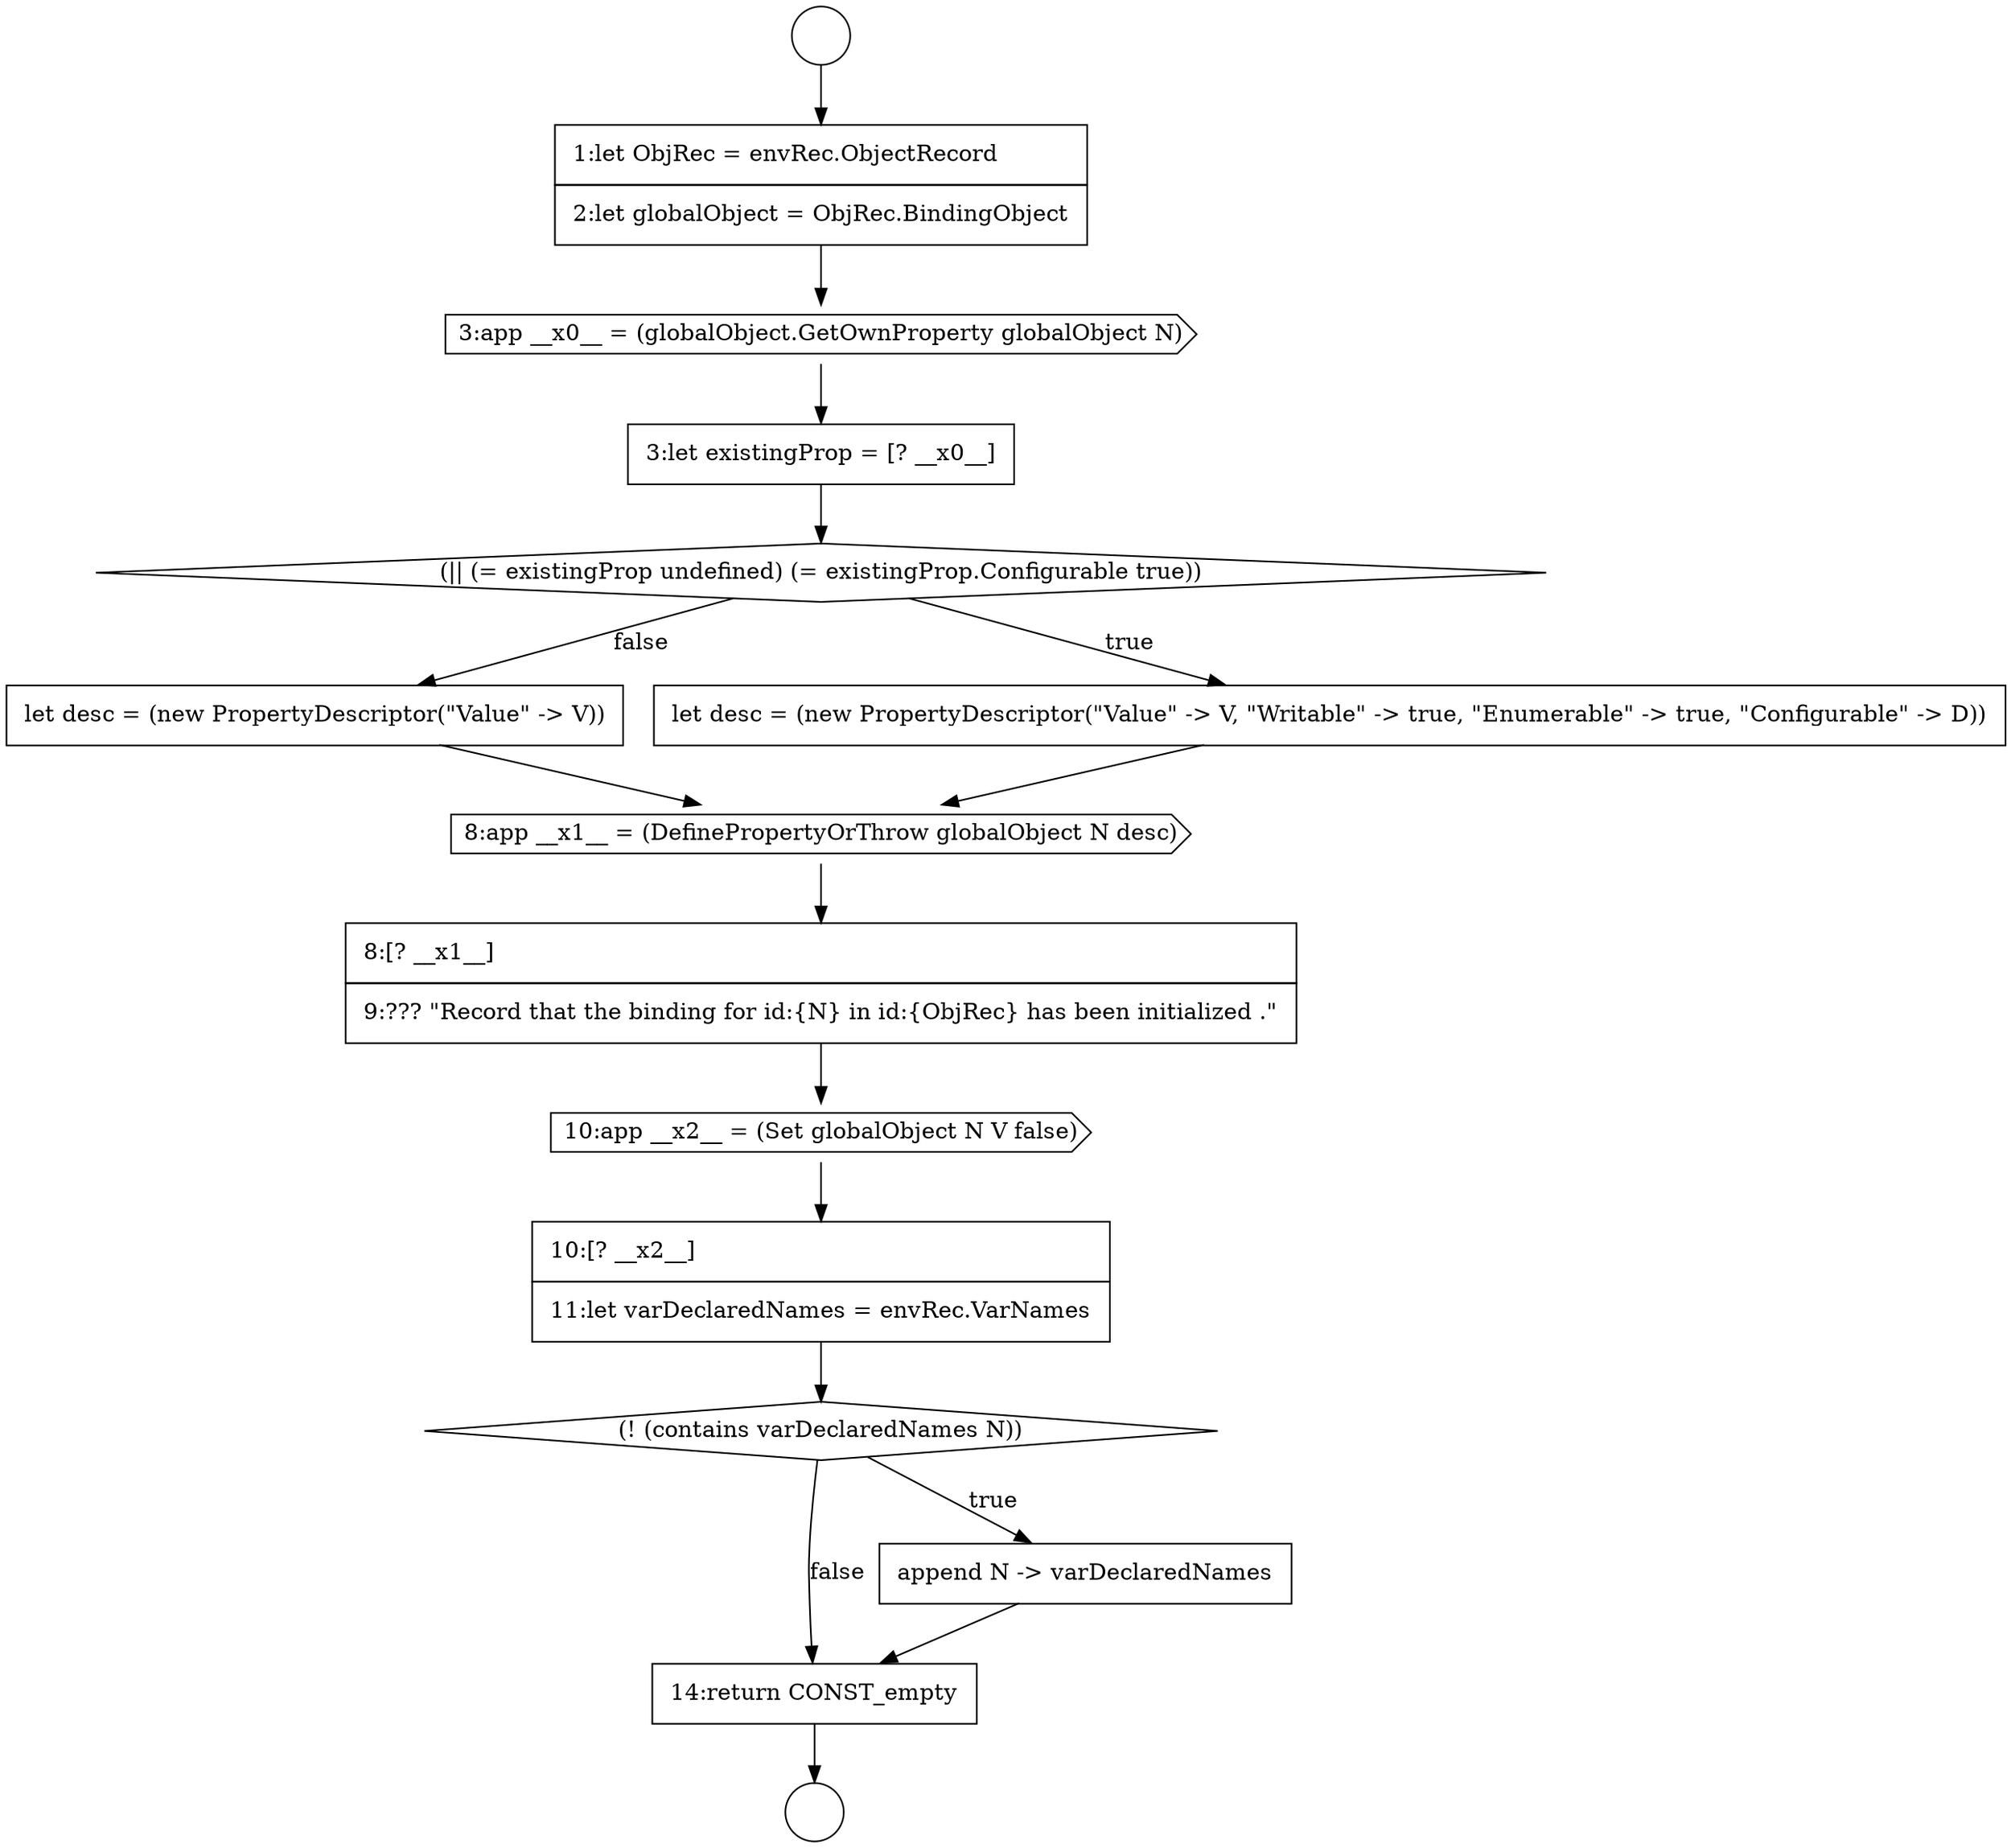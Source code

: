 digraph {
  node1354 [shape=cds, label=<<font color="black">3:app __x0__ = (globalObject.GetOwnProperty globalObject N)</font>> color="black" fillcolor="white" style=filled]
  node1359 [shape=cds, label=<<font color="black">8:app __x1__ = (DefinePropertyOrThrow globalObject N desc)</font>> color="black" fillcolor="white" style=filled]
  node1362 [shape=none, margin=0, label=<<font color="black">
    <table border="0" cellborder="1" cellspacing="0" cellpadding="10">
      <tr><td align="left">10:[? __x2__]</td></tr>
      <tr><td align="left">11:let varDeclaredNames = envRec.VarNames</td></tr>
    </table>
  </font>> color="black" fillcolor="white" style=filled]
  node1351 [shape=circle label=" " color="black" fillcolor="white" style=filled]
  node1355 [shape=none, margin=0, label=<<font color="black">
    <table border="0" cellborder="1" cellspacing="0" cellpadding="10">
      <tr><td align="left">3:let existingProp = [? __x0__]</td></tr>
    </table>
  </font>> color="black" fillcolor="white" style=filled]
  node1365 [shape=none, margin=0, label=<<font color="black">
    <table border="0" cellborder="1" cellspacing="0" cellpadding="10">
      <tr><td align="left">14:return CONST_empty</td></tr>
    </table>
  </font>> color="black" fillcolor="white" style=filled]
  node1360 [shape=none, margin=0, label=<<font color="black">
    <table border="0" cellborder="1" cellspacing="0" cellpadding="10">
      <tr><td align="left">8:[? __x1__]</td></tr>
      <tr><td align="left">9:??? &quot;Record that the binding for id:{N} in id:{ObjRec} has been initialized .&quot;</td></tr>
    </table>
  </font>> color="black" fillcolor="white" style=filled]
  node1361 [shape=cds, label=<<font color="black">10:app __x2__ = (Set globalObject N V false)</font>> color="black" fillcolor="white" style=filled]
  node1356 [shape=diamond, label=<<font color="black">(|| (= existingProp undefined) (= existingProp.Configurable true))</font>> color="black" fillcolor="white" style=filled]
  node1364 [shape=none, margin=0, label=<<font color="black">
    <table border="0" cellborder="1" cellspacing="0" cellpadding="10">
      <tr><td align="left">append N -&gt; varDeclaredNames</td></tr>
    </table>
  </font>> color="black" fillcolor="white" style=filled]
  node1363 [shape=diamond, label=<<font color="black">(! (contains varDeclaredNames N))</font>> color="black" fillcolor="white" style=filled]
  node1358 [shape=none, margin=0, label=<<font color="black">
    <table border="0" cellborder="1" cellspacing="0" cellpadding="10">
      <tr><td align="left">let desc = (new PropertyDescriptor(&quot;Value&quot; -&gt; V))</td></tr>
    </table>
  </font>> color="black" fillcolor="white" style=filled]
  node1353 [shape=none, margin=0, label=<<font color="black">
    <table border="0" cellborder="1" cellspacing="0" cellpadding="10">
      <tr><td align="left">1:let ObjRec = envRec.ObjectRecord</td></tr>
      <tr><td align="left">2:let globalObject = ObjRec.BindingObject</td></tr>
    </table>
  </font>> color="black" fillcolor="white" style=filled]
  node1352 [shape=circle label=" " color="black" fillcolor="white" style=filled]
  node1357 [shape=none, margin=0, label=<<font color="black">
    <table border="0" cellborder="1" cellspacing="0" cellpadding="10">
      <tr><td align="left">let desc = (new PropertyDescriptor(&quot;Value&quot; -&gt; V, &quot;Writable&quot; -&gt; true, &quot;Enumerable&quot; -&gt; true, &quot;Configurable&quot; -&gt; D))</td></tr>
    </table>
  </font>> color="black" fillcolor="white" style=filled]
  node1363 -> node1364 [label=<<font color="black">true</font>> color="black"]
  node1363 -> node1365 [label=<<font color="black">false</font>> color="black"]
  node1364 -> node1365 [ color="black"]
  node1354 -> node1355 [ color="black"]
  node1361 -> node1362 [ color="black"]
  node1356 -> node1357 [label=<<font color="black">true</font>> color="black"]
  node1356 -> node1358 [label=<<font color="black">false</font>> color="black"]
  node1365 -> node1352 [ color="black"]
  node1351 -> node1353 [ color="black"]
  node1353 -> node1354 [ color="black"]
  node1355 -> node1356 [ color="black"]
  node1358 -> node1359 [ color="black"]
  node1359 -> node1360 [ color="black"]
  node1357 -> node1359 [ color="black"]
  node1362 -> node1363 [ color="black"]
  node1360 -> node1361 [ color="black"]
}
